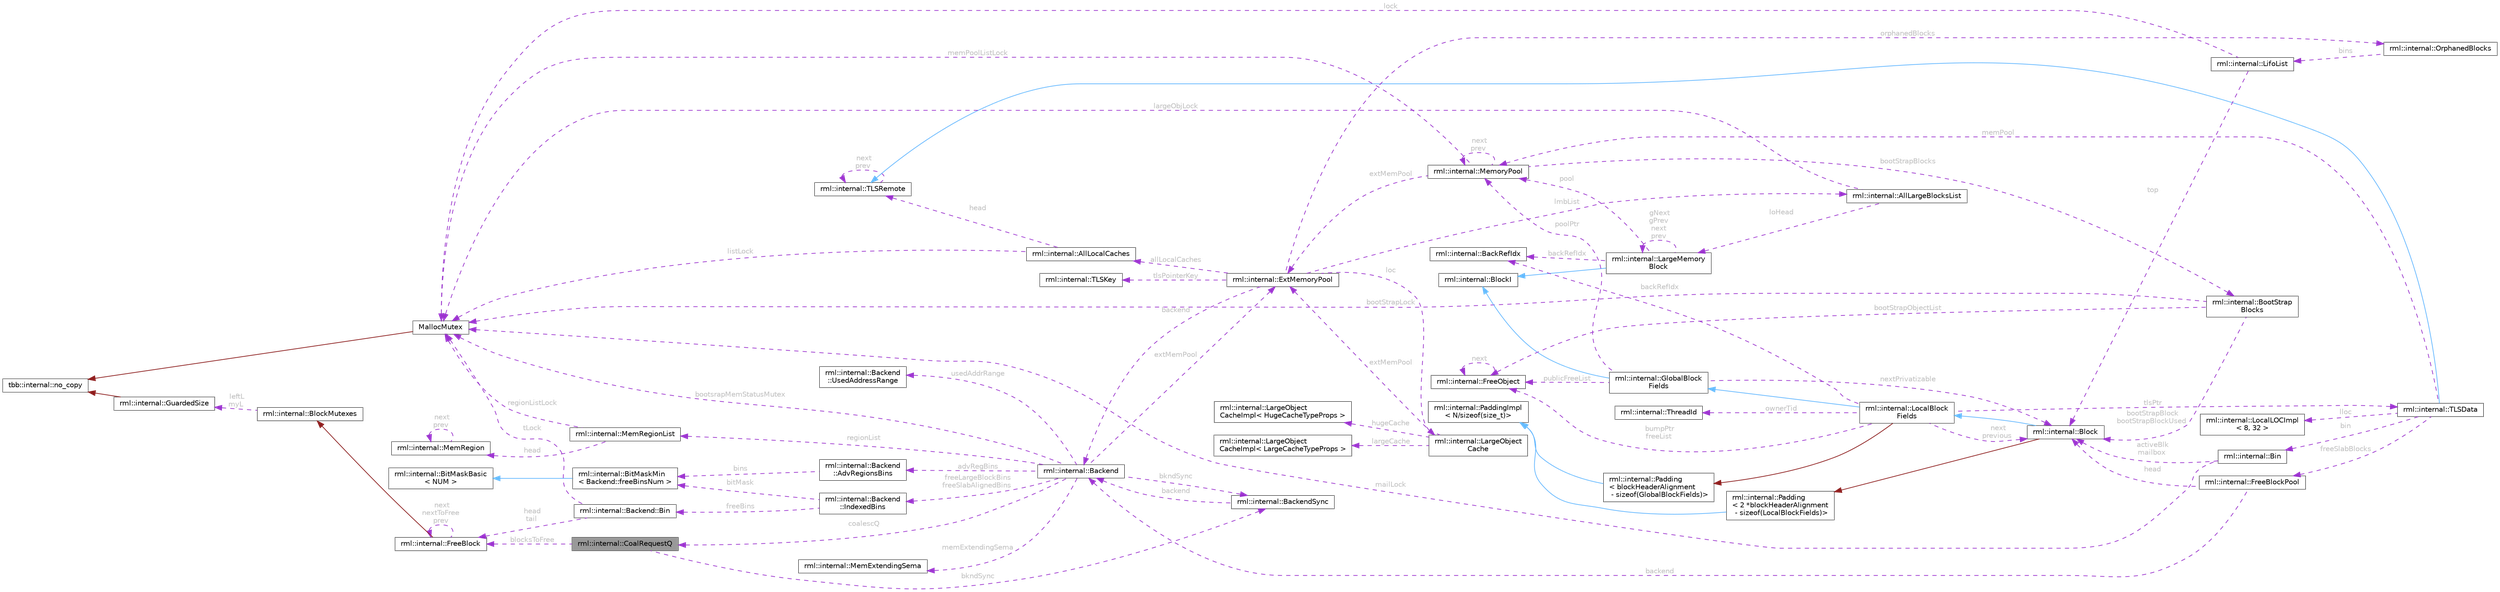 digraph "rml::internal::CoalRequestQ"
{
 // LATEX_PDF_SIZE
  bgcolor="transparent";
  edge [fontname=Helvetica,fontsize=10,labelfontname=Helvetica,labelfontsize=10];
  node [fontname=Helvetica,fontsize=10,shape=box,height=0.2,width=0.4];
  rankdir="LR";
  Node1 [id="Node000001",label="rml::internal::CoalRequestQ",height=0.2,width=0.4,color="gray40", fillcolor="grey60", style="filled", fontcolor="black",tooltip=" "];
  Node2 -> Node1 [id="edge1_Node000001_Node000002",dir="back",color="darkorchid3",style="dashed",tooltip=" ",label=" blocksToFree",fontcolor="grey" ];
  Node2 [id="Node000002",label="rml::internal::FreeBlock",height=0.2,width=0.4,color="gray40", fillcolor="white", style="filled",URL="$classrml_1_1internal_1_1_free_block.html",tooltip=" "];
  Node3 -> Node2 [id="edge2_Node000002_Node000003",dir="back",color="firebrick4",style="solid",tooltip=" "];
  Node3 [id="Node000003",label="rml::internal::BlockMutexes",height=0.2,width=0.4,color="gray40", fillcolor="white", style="filled",URL="$classrml_1_1internal_1_1_block_mutexes.html",tooltip=" "];
  Node4 -> Node3 [id="edge3_Node000003_Node000004",dir="back",color="darkorchid3",style="dashed",tooltip=" ",label=" leftL\nmyL",fontcolor="grey" ];
  Node4 [id="Node000004",label="rml::internal::GuardedSize",height=0.2,width=0.4,color="gray40", fillcolor="white", style="filled",URL="$classrml_1_1internal_1_1_guarded_size.html",tooltip=" "];
  Node5 -> Node4 [id="edge4_Node000004_Node000005",dir="back",color="firebrick4",style="solid",tooltip=" "];
  Node5 [id="Node000005",label="tbb::internal::no_copy",height=0.2,width=0.4,color="gray40", fillcolor="white", style="filled",tooltip=" "];
  Node2 -> Node2 [id="edge5_Node000002_Node000002",dir="back",color="darkorchid3",style="dashed",tooltip=" ",label=" next\nnextToFree\nprev",fontcolor="grey" ];
  Node6 -> Node1 [id="edge6_Node000001_Node000006",dir="back",color="darkorchid3",style="dashed",tooltip=" ",label=" bkndSync",fontcolor="grey" ];
  Node6 [id="Node000006",label="rml::internal::BackendSync",height=0.2,width=0.4,color="gray40", fillcolor="white", style="filled",URL="$classrml_1_1internal_1_1_backend_sync.html",tooltip=" "];
  Node7 -> Node6 [id="edge7_Node000006_Node000007",dir="back",color="darkorchid3",style="dashed",tooltip=" ",label=" backend",fontcolor="grey" ];
  Node7 [id="Node000007",label="rml::internal::Backend",height=0.2,width=0.4,color="gray40", fillcolor="white", style="filled",URL="$classrml_1_1internal_1_1_backend.html",tooltip=" "];
  Node8 -> Node7 [id="edge8_Node000007_Node000008",dir="back",color="darkorchid3",style="dashed",tooltip=" ",label=" extMemPool",fontcolor="grey" ];
  Node8 [id="Node000008",label="rml::internal::ExtMemoryPool",height=0.2,width=0.4,color="gray40", fillcolor="white", style="filled",URL="$structrml_1_1internal_1_1_ext_memory_pool.html",tooltip=" "];
  Node7 -> Node8 [id="edge9_Node000008_Node000007",dir="back",color="darkorchid3",style="dashed",tooltip=" ",label=" backend",fontcolor="grey" ];
  Node9 -> Node8 [id="edge10_Node000008_Node000009",dir="back",color="darkorchid3",style="dashed",tooltip=" ",label=" loc",fontcolor="grey" ];
  Node9 [id="Node000009",label="rml::internal::LargeObject\lCache",height=0.2,width=0.4,color="gray40", fillcolor="white", style="filled",URL="$classrml_1_1internal_1_1_large_object_cache.html",tooltip=" "];
  Node10 -> Node9 [id="edge11_Node000009_Node000010",dir="back",color="darkorchid3",style="dashed",tooltip=" ",label=" hugeCache",fontcolor="grey" ];
  Node10 [id="Node000010",label="rml::internal::LargeObject\lCacheImpl\< HugeCacheTypeProps \>",height=0.2,width=0.4,color="gray40", fillcolor="white", style="filled",URL="$classrml_1_1internal_1_1_large_object_cache_impl.html",tooltip=" "];
  Node11 -> Node9 [id="edge12_Node000009_Node000011",dir="back",color="darkorchid3",style="dashed",tooltip=" ",label=" largeCache",fontcolor="grey" ];
  Node11 [id="Node000011",label="rml::internal::LargeObject\lCacheImpl\< LargeCacheTypeProps \>",height=0.2,width=0.4,color="gray40", fillcolor="white", style="filled",URL="$classrml_1_1internal_1_1_large_object_cache_impl.html",tooltip=" "];
  Node8 -> Node9 [id="edge13_Node000009_Node000008",dir="back",color="darkorchid3",style="dashed",tooltip=" ",label=" extMemPool",fontcolor="grey" ];
  Node12 -> Node8 [id="edge14_Node000008_Node000012",dir="back",color="darkorchid3",style="dashed",tooltip=" ",label=" allLocalCaches",fontcolor="grey" ];
  Node12 [id="Node000012",label="rml::internal::AllLocalCaches",height=0.2,width=0.4,color="gray40", fillcolor="white", style="filled",URL="$classrml_1_1internal_1_1_all_local_caches.html",tooltip=" "];
  Node13 -> Node12 [id="edge15_Node000012_Node000013",dir="back",color="darkorchid3",style="dashed",tooltip=" ",label=" head",fontcolor="grey" ];
  Node13 [id="Node000013",label="rml::internal::TLSRemote",height=0.2,width=0.4,color="gray40", fillcolor="white", style="filled",URL="$structrml_1_1internal_1_1_t_l_s_remote.html",tooltip=" "];
  Node13 -> Node13 [id="edge16_Node000013_Node000013",dir="back",color="darkorchid3",style="dashed",tooltip=" ",label=" next\nprev",fontcolor="grey" ];
  Node14 -> Node12 [id="edge17_Node000012_Node000014",dir="back",color="darkorchid3",style="dashed",tooltip=" ",label=" listLock",fontcolor="grey" ];
  Node14 [id="Node000014",label="MallocMutex",height=0.2,width=0.4,color="gray40", fillcolor="white", style="filled",URL="$class_malloc_mutex.html",tooltip="Stripped down version of spin_mutex."];
  Node5 -> Node14 [id="edge18_Node000014_Node000005",dir="back",color="firebrick4",style="solid",tooltip=" "];
  Node15 -> Node8 [id="edge19_Node000008_Node000015",dir="back",color="darkorchid3",style="dashed",tooltip=" ",label=" orphanedBlocks",fontcolor="grey" ];
  Node15 [id="Node000015",label="rml::internal::OrphanedBlocks",height=0.2,width=0.4,color="gray40", fillcolor="white", style="filled",URL="$classrml_1_1internal_1_1_orphaned_blocks.html",tooltip=" "];
  Node16 -> Node15 [id="edge20_Node000015_Node000016",dir="back",color="darkorchid3",style="dashed",tooltip=" ",label=" bins",fontcolor="grey" ];
  Node16 [id="Node000016",label="rml::internal::LifoList",height=0.2,width=0.4,color="gray40", fillcolor="white", style="filled",URL="$classrml_1_1internal_1_1_lifo_list.html",tooltip=" "];
  Node17 -> Node16 [id="edge21_Node000016_Node000017",dir="back",color="darkorchid3",style="dashed",tooltip=" ",label=" top",fontcolor="grey" ];
  Node17 [id="Node000017",label="rml::internal::Block",height=0.2,width=0.4,color="gray40", fillcolor="white", style="filled",URL="$classrml_1_1internal_1_1_block.html",tooltip=" "];
  Node18 -> Node17 [id="edge22_Node000017_Node000018",dir="back",color="steelblue1",style="solid",tooltip=" "];
  Node18 [id="Node000018",label="rml::internal::LocalBlock\lFields",height=0.2,width=0.4,color="gray40", fillcolor="white", style="filled",URL="$classrml_1_1internal_1_1_local_block_fields.html",tooltip=" "];
  Node19 -> Node18 [id="edge23_Node000018_Node000019",dir="back",color="steelblue1",style="solid",tooltip=" "];
  Node19 [id="Node000019",label="rml::internal::GlobalBlock\lFields",height=0.2,width=0.4,color="gray40", fillcolor="white", style="filled",URL="$classrml_1_1internal_1_1_global_block_fields.html",tooltip=" "];
  Node20 -> Node19 [id="edge24_Node000019_Node000020",dir="back",color="steelblue1",style="solid",tooltip=" "];
  Node20 [id="Node000020",label="rml::internal::BlockI",height=0.2,width=0.4,color="gray40", fillcolor="white", style="filled",URL="$classrml_1_1internal_1_1_block_i.html",tooltip=" "];
  Node21 -> Node19 [id="edge25_Node000019_Node000021",dir="back",color="darkorchid3",style="dashed",tooltip=" ",label=" publicFreeList",fontcolor="grey" ];
  Node21 [id="Node000021",label="rml::internal::FreeObject",height=0.2,width=0.4,color="gray40", fillcolor="white", style="filled",URL="$structrml_1_1internal_1_1_free_object.html",tooltip=" "];
  Node21 -> Node21 [id="edge26_Node000021_Node000021",dir="back",color="darkorchid3",style="dashed",tooltip=" ",label=" next",fontcolor="grey" ];
  Node17 -> Node19 [id="edge27_Node000019_Node000017",dir="back",color="darkorchid3",style="dashed",tooltip=" ",label=" nextPrivatizable",fontcolor="grey" ];
  Node22 -> Node19 [id="edge28_Node000019_Node000022",dir="back",color="darkorchid3",style="dashed",tooltip=" ",label=" poolPtr",fontcolor="grey" ];
  Node22 [id="Node000022",label="rml::internal::MemoryPool",height=0.2,width=0.4,color="gray40", fillcolor="white", style="filled",URL="$classrml_1_1internal_1_1_memory_pool.html",tooltip=" "];
  Node14 -> Node22 [id="edge29_Node000022_Node000014",dir="back",color="darkorchid3",style="dashed",tooltip=" ",label=" memPoolListLock",fontcolor="grey" ];
  Node22 -> Node22 [id="edge30_Node000022_Node000022",dir="back",color="darkorchid3",style="dashed",tooltip=" ",label=" next\nprev",fontcolor="grey" ];
  Node8 -> Node22 [id="edge31_Node000022_Node000008",dir="back",color="darkorchid3",style="dashed",tooltip=" ",label=" extMemPool",fontcolor="grey" ];
  Node23 -> Node22 [id="edge32_Node000022_Node000023",dir="back",color="darkorchid3",style="dashed",tooltip=" ",label=" bootStrapBlocks",fontcolor="grey" ];
  Node23 [id="Node000023",label="rml::internal::BootStrap\lBlocks",height=0.2,width=0.4,color="gray40", fillcolor="white", style="filled",URL="$classrml_1_1internal_1_1_boot_strap_blocks.html",tooltip=" "];
  Node14 -> Node23 [id="edge33_Node000023_Node000014",dir="back",color="darkorchid3",style="dashed",tooltip=" ",label=" bootStrapLock",fontcolor="grey" ];
  Node17 -> Node23 [id="edge34_Node000023_Node000017",dir="back",color="darkorchid3",style="dashed",tooltip=" ",label=" bootStrapBlock\nbootStrapBlockUsed",fontcolor="grey" ];
  Node21 -> Node23 [id="edge35_Node000023_Node000021",dir="back",color="darkorchid3",style="dashed",tooltip=" ",label=" bootStrapObjectList",fontcolor="grey" ];
  Node24 -> Node18 [id="edge36_Node000018_Node000024",dir="back",color="firebrick4",style="solid",tooltip=" "];
  Node24 [id="Node000024",label="rml::internal::Padding\l\< blockHeaderAlignment\l - sizeof(GlobalBlockFields)\>",height=0.2,width=0.4,color="gray40", fillcolor="white", style="filled",URL="$structrml_1_1internal_1_1_padding.html",tooltip=" "];
  Node25 -> Node24 [id="edge37_Node000024_Node000025",dir="back",color="steelblue1",style="solid",tooltip=" "];
  Node25 [id="Node000025",label="rml::internal::PaddingImpl\l\< N/sizeof(size_t)\>",height=0.2,width=0.4,color="gray40", fillcolor="white", style="filled",URL="$structrml_1_1internal_1_1_padding_impl.html",tooltip=" "];
  Node17 -> Node18 [id="edge38_Node000018_Node000017",dir="back",color="darkorchid3",style="dashed",tooltip=" ",label=" next\nprevious",fontcolor="grey" ];
  Node21 -> Node18 [id="edge39_Node000018_Node000021",dir="back",color="darkorchid3",style="dashed",tooltip=" ",label=" bumpPtr\nfreeList",fontcolor="grey" ];
  Node26 -> Node18 [id="edge40_Node000018_Node000026",dir="back",color="darkorchid3",style="dashed",tooltip=" ",label=" tlsPtr",fontcolor="grey" ];
  Node26 [id="Node000026",label="rml::internal::TLSData",height=0.2,width=0.4,color="gray40", fillcolor="white", style="filled",URL="$classrml_1_1internal_1_1_t_l_s_data.html",tooltip=" "];
  Node13 -> Node26 [id="edge41_Node000026_Node000013",dir="back",color="steelblue1",style="solid",tooltip=" "];
  Node22 -> Node26 [id="edge42_Node000026_Node000022",dir="back",color="darkorchid3",style="dashed",tooltip=" ",label=" memPool",fontcolor="grey" ];
  Node27 -> Node26 [id="edge43_Node000026_Node000027",dir="back",color="darkorchid3",style="dashed",tooltip=" ",label=" bin",fontcolor="grey" ];
  Node27 [id="Node000027",label="rml::internal::Bin",height=0.2,width=0.4,color="gray40", fillcolor="white", style="filled",URL="$classrml_1_1internal_1_1_bin.html",tooltip=" "];
  Node17 -> Node27 [id="edge44_Node000027_Node000017",dir="back",color="darkorchid3",style="dashed",tooltip=" ",label=" activeBlk\nmailbox",fontcolor="grey" ];
  Node14 -> Node27 [id="edge45_Node000027_Node000014",dir="back",color="darkorchid3",style="dashed",tooltip=" ",label=" mailLock",fontcolor="grey" ];
  Node28 -> Node26 [id="edge46_Node000026_Node000028",dir="back",color="darkorchid3",style="dashed",tooltip=" ",label=" freeSlabBlocks",fontcolor="grey" ];
  Node28 [id="Node000028",label="rml::internal::FreeBlockPool",height=0.2,width=0.4,color="gray40", fillcolor="white", style="filled",URL="$classrml_1_1internal_1_1_free_block_pool.html",tooltip=" "];
  Node17 -> Node28 [id="edge47_Node000028_Node000017",dir="back",color="darkorchid3",style="dashed",tooltip=" ",label=" head",fontcolor="grey" ];
  Node7 -> Node28 [id="edge48_Node000028_Node000007",dir="back",color="darkorchid3",style="dashed",tooltip=" ",label=" backend",fontcolor="grey" ];
  Node29 -> Node26 [id="edge49_Node000026_Node000029",dir="back",color="darkorchid3",style="dashed",tooltip=" ",label=" lloc",fontcolor="grey" ];
  Node29 [id="Node000029",label="rml::internal::LocalLOCImpl\l\< 8, 32 \>",height=0.2,width=0.4,color="gray40", fillcolor="white", style="filled",URL="$classrml_1_1internal_1_1_local_l_o_c_impl.html",tooltip=" "];
  Node30 -> Node18 [id="edge50_Node000018_Node000030",dir="back",color="darkorchid3",style="dashed",tooltip=" ",label=" ownerTid",fontcolor="grey" ];
  Node30 [id="Node000030",label="rml::internal::ThreadId",height=0.2,width=0.4,color="gray40", fillcolor="white", style="filled",URL="$classrml_1_1internal_1_1_thread_id.html",tooltip=" "];
  Node31 -> Node18 [id="edge51_Node000018_Node000031",dir="back",color="darkorchid3",style="dashed",tooltip=" ",label=" backRefIdx",fontcolor="grey" ];
  Node31 [id="Node000031",label="rml::internal::BackRefIdx",height=0.2,width=0.4,color="gray40", fillcolor="white", style="filled",URL="$classrml_1_1internal_1_1_back_ref_idx.html",tooltip=" "];
  Node32 -> Node17 [id="edge52_Node000017_Node000032",dir="back",color="firebrick4",style="solid",tooltip=" "];
  Node32 [id="Node000032",label="rml::internal::Padding\l\< 2 *blockHeaderAlignment\l - sizeof(LocalBlockFields)\>",height=0.2,width=0.4,color="gray40", fillcolor="white", style="filled",URL="$structrml_1_1internal_1_1_padding.html",tooltip=" "];
  Node25 -> Node32 [id="edge53_Node000032_Node000025",dir="back",color="steelblue1",style="solid",tooltip=" "];
  Node14 -> Node16 [id="edge54_Node000016_Node000014",dir="back",color="darkorchid3",style="dashed",tooltip=" ",label=" lock",fontcolor="grey" ];
  Node33 -> Node8 [id="edge55_Node000008_Node000033",dir="back",color="darkorchid3",style="dashed",tooltip=" ",label=" lmbList",fontcolor="grey" ];
  Node33 [id="Node000033",label="rml::internal::AllLargeBlocksList",height=0.2,width=0.4,color="gray40", fillcolor="white", style="filled",URL="$classrml_1_1internal_1_1_all_large_blocks_list.html",tooltip=" "];
  Node14 -> Node33 [id="edge56_Node000033_Node000014",dir="back",color="darkorchid3",style="dashed",tooltip=" ",label=" largeObjLock",fontcolor="grey" ];
  Node34 -> Node33 [id="edge57_Node000033_Node000034",dir="back",color="darkorchid3",style="dashed",tooltip=" ",label=" loHead",fontcolor="grey" ];
  Node34 [id="Node000034",label="rml::internal::LargeMemory\lBlock",height=0.2,width=0.4,color="gray40", fillcolor="white", style="filled",URL="$structrml_1_1internal_1_1_large_memory_block.html",tooltip=" "];
  Node20 -> Node34 [id="edge58_Node000034_Node000020",dir="back",color="steelblue1",style="solid",tooltip=" "];
  Node22 -> Node34 [id="edge59_Node000034_Node000022",dir="back",color="darkorchid3",style="dashed",tooltip=" ",label=" pool",fontcolor="grey" ];
  Node34 -> Node34 [id="edge60_Node000034_Node000034",dir="back",color="darkorchid3",style="dashed",tooltip=" ",label=" gNext\ngPrev\nnext\nprev",fontcolor="grey" ];
  Node31 -> Node34 [id="edge61_Node000034_Node000031",dir="back",color="darkorchid3",style="dashed",tooltip=" ",label=" backRefIdx",fontcolor="grey" ];
  Node35 -> Node8 [id="edge62_Node000008_Node000035",dir="back",color="darkorchid3",style="dashed",tooltip=" ",label=" tlsPointerKey",fontcolor="grey" ];
  Node35 [id="Node000035",label="rml::internal::TLSKey",height=0.2,width=0.4,color="gray40", fillcolor="white", style="filled",URL="$classrml_1_1internal_1_1_t_l_s_key.html",tooltip=" "];
  Node36 -> Node7 [id="edge63_Node000007_Node000036",dir="back",color="darkorchid3",style="dashed",tooltip=" ",label=" regionList",fontcolor="grey" ];
  Node36 [id="Node000036",label="rml::internal::MemRegionList",height=0.2,width=0.4,color="gray40", fillcolor="white", style="filled",URL="$classrml_1_1internal_1_1_mem_region_list.html",tooltip=" "];
  Node14 -> Node36 [id="edge64_Node000036_Node000014",dir="back",color="darkorchid3",style="dashed",tooltip=" ",label=" regionListLock",fontcolor="grey" ];
  Node37 -> Node36 [id="edge65_Node000036_Node000037",dir="back",color="darkorchid3",style="dashed",tooltip=" ",label=" head",fontcolor="grey" ];
  Node37 [id="Node000037",label="rml::internal::MemRegion",height=0.2,width=0.4,color="gray40", fillcolor="white", style="filled",URL="$structrml_1_1internal_1_1_mem_region.html",tooltip=" "];
  Node37 -> Node37 [id="edge66_Node000037_Node000037",dir="back",color="darkorchid3",style="dashed",tooltip=" ",label=" next\nprev",fontcolor="grey" ];
  Node1 -> Node7 [id="edge67_Node000007_Node000001",dir="back",color="darkorchid3",style="dashed",tooltip=" ",label=" coalescQ",fontcolor="grey" ];
  Node6 -> Node7 [id="edge68_Node000007_Node000006",dir="back",color="darkorchid3",style="dashed",tooltip=" ",label=" bkndSync",fontcolor="grey" ];
  Node38 -> Node7 [id="edge69_Node000007_Node000038",dir="back",color="darkorchid3",style="dashed",tooltip=" ",label=" memExtendingSema",fontcolor="grey" ];
  Node38 [id="Node000038",label="rml::internal::MemExtendingSema",height=0.2,width=0.4,color="gray40", fillcolor="white", style="filled",URL="$classrml_1_1internal_1_1_mem_extending_sema.html",tooltip=" "];
  Node39 -> Node7 [id="edge70_Node000007_Node000039",dir="back",color="darkorchid3",style="dashed",tooltip=" ",label=" usedAddrRange",fontcolor="grey" ];
  Node39 [id="Node000039",label="rml::internal::Backend\l::UsedAddressRange",height=0.2,width=0.4,color="gray40", fillcolor="white", style="filled",URL="$classrml_1_1internal_1_1_backend_1_1_used_address_range.html",tooltip=" "];
  Node14 -> Node7 [id="edge71_Node000007_Node000014",dir="back",color="darkorchid3",style="dashed",tooltip=" ",label=" bootsrapMemStatusMutex",fontcolor="grey" ];
  Node40 -> Node7 [id="edge72_Node000007_Node000040",dir="back",color="darkorchid3",style="dashed",tooltip=" ",label=" advRegBins",fontcolor="grey" ];
  Node40 [id="Node000040",label="rml::internal::Backend\l::AdvRegionsBins",height=0.2,width=0.4,color="gray40", fillcolor="white", style="filled",URL="$classrml_1_1internal_1_1_backend_1_1_adv_regions_bins.html",tooltip=" "];
  Node41 -> Node40 [id="edge73_Node000040_Node000041",dir="back",color="darkorchid3",style="dashed",tooltip=" ",label=" bins",fontcolor="grey" ];
  Node41 [id="Node000041",label="rml::internal::BitMaskMin\l\< Backend::freeBinsNum \>",height=0.2,width=0.4,color="gray40", fillcolor="white", style="filled",URL="$classrml_1_1internal_1_1_bit_mask_min.html",tooltip=" "];
  Node42 -> Node41 [id="edge74_Node000041_Node000042",dir="back",color="steelblue1",style="solid",tooltip=" "];
  Node42 [id="Node000042",label="rml::internal::BitMaskBasic\l\< NUM \>",height=0.2,width=0.4,color="gray40", fillcolor="white", style="filled",URL="$classrml_1_1internal_1_1_bit_mask_basic.html",tooltip=" "];
  Node43 -> Node7 [id="edge75_Node000007_Node000043",dir="back",color="darkorchid3",style="dashed",tooltip=" ",label=" freeLargeBlockBins\nfreeSlabAlignedBins",fontcolor="grey" ];
  Node43 [id="Node000043",label="rml::internal::Backend\l::IndexedBins",height=0.2,width=0.4,color="gray40", fillcolor="white", style="filled",URL="$classrml_1_1internal_1_1_backend_1_1_indexed_bins.html",tooltip=" "];
  Node41 -> Node43 [id="edge76_Node000043_Node000041",dir="back",color="darkorchid3",style="dashed",tooltip=" ",label=" bitMask",fontcolor="grey" ];
  Node44 -> Node43 [id="edge77_Node000043_Node000044",dir="back",color="darkorchid3",style="dashed",tooltip=" ",label=" freeBins",fontcolor="grey" ];
  Node44 [id="Node000044",label="rml::internal::Backend::Bin",height=0.2,width=0.4,color="gray40", fillcolor="white", style="filled",URL="$structrml_1_1internal_1_1_backend_1_1_bin.html",tooltip=" "];
  Node2 -> Node44 [id="edge78_Node000044_Node000002",dir="back",color="darkorchid3",style="dashed",tooltip=" ",label=" head\ntail",fontcolor="grey" ];
  Node14 -> Node44 [id="edge79_Node000044_Node000014",dir="back",color="darkorchid3",style="dashed",tooltip=" ",label=" tLock",fontcolor="grey" ];
}
